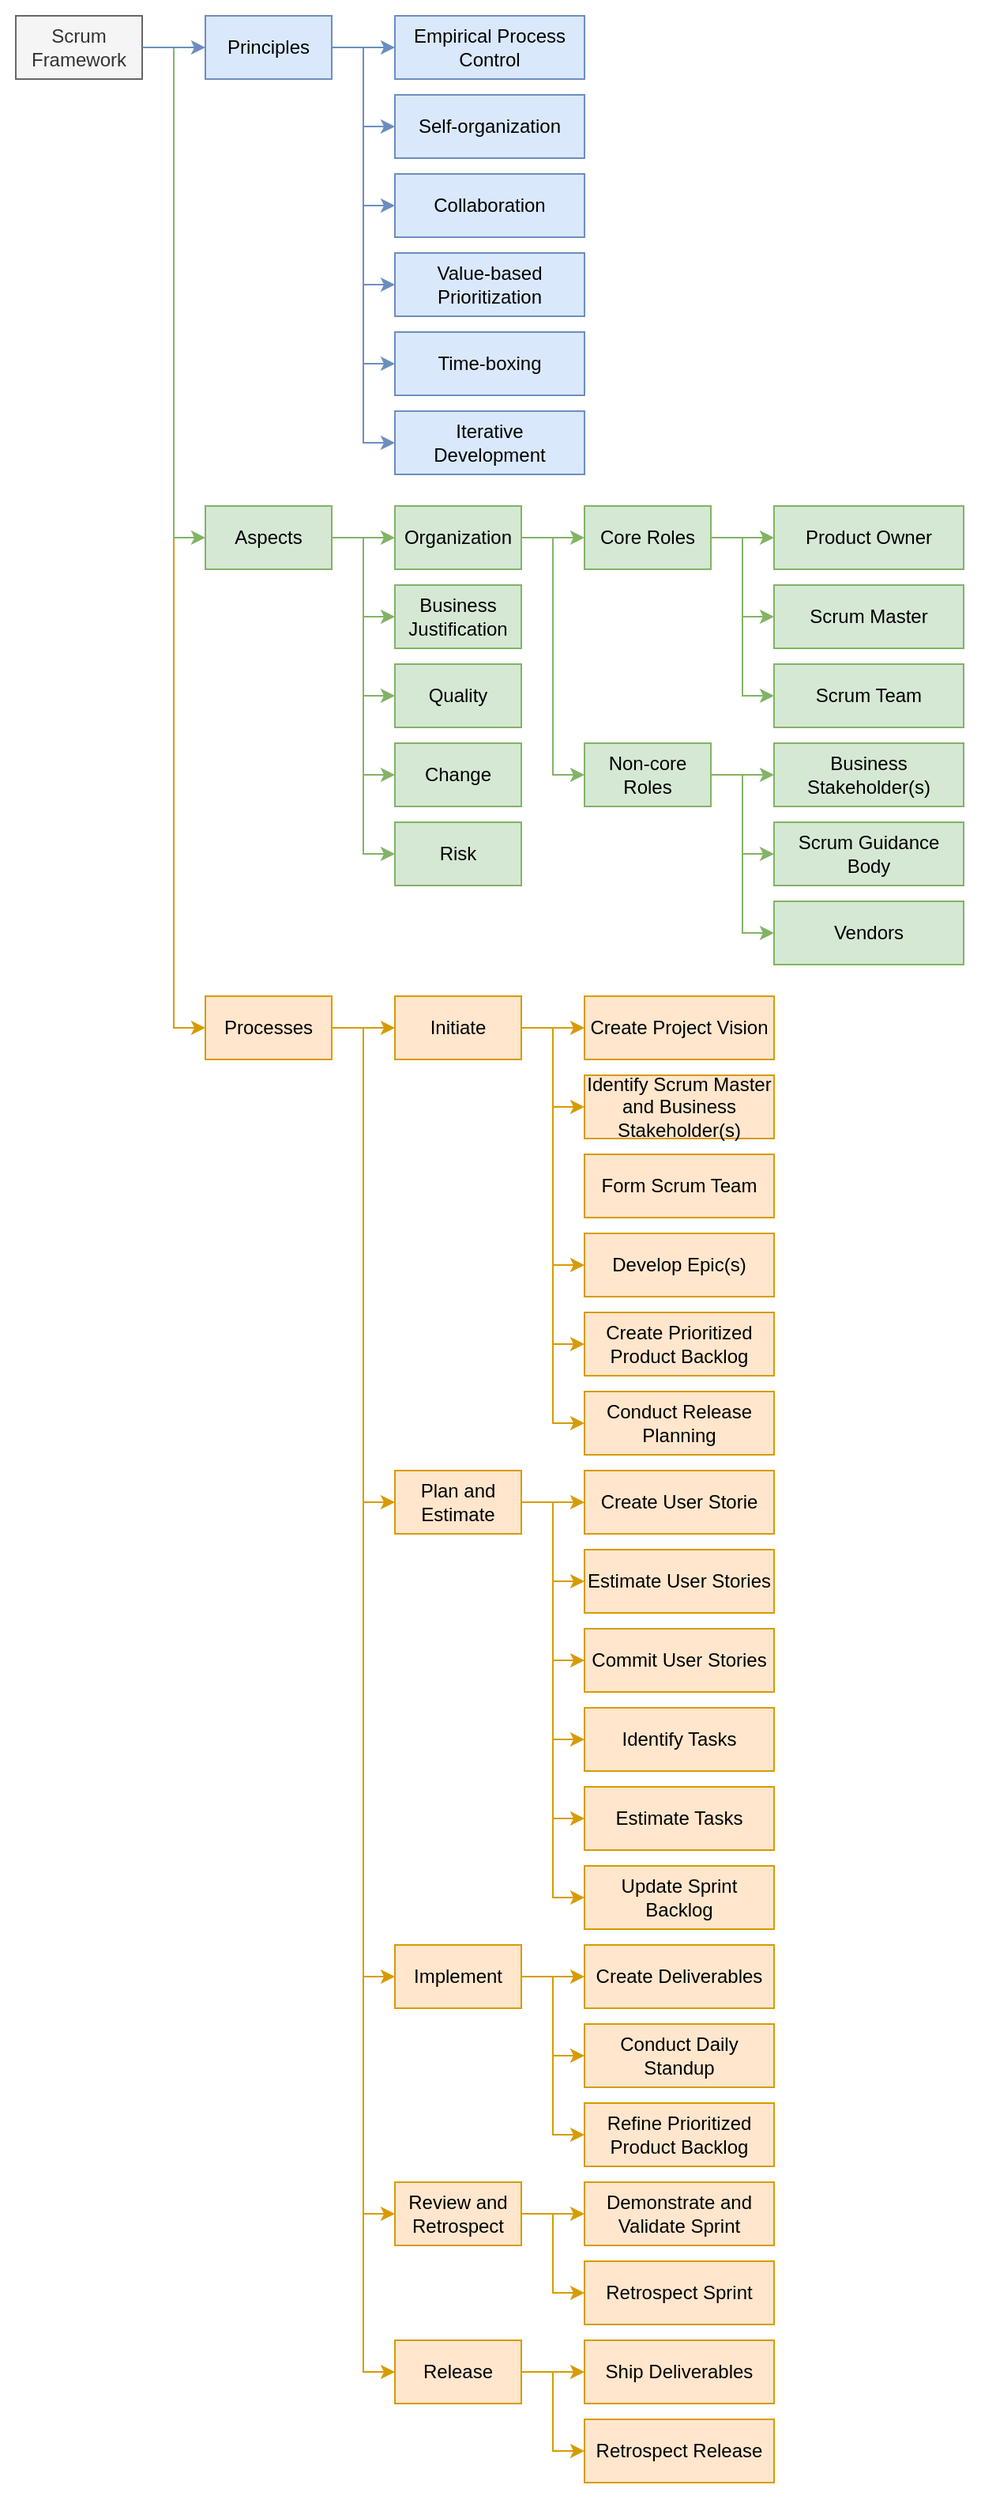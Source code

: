 <mxfile version="20.2.3" type="github">
  <diagram id="beQlqaAFYyjwE04wnYm-" name="Page-1">
    <mxGraphModel dx="1548" dy="786" grid="1" gridSize="10" guides="1" tooltips="1" connect="1" arrows="1" fold="1" page="0" pageScale="1" pageWidth="827" pageHeight="1169" math="0" shadow="0">
      <root>
        <mxCell id="0" />
        <mxCell id="1" parent="0" />
        <mxCell id="LIvWZLMN3E5GT9Do7VMa-181" value="" style="rounded=0;whiteSpace=wrap;html=1;fontSize=10;strokeColor=none;" vertex="1" parent="1">
          <mxGeometry x="30" y="50" width="620" height="1580" as="geometry" />
        </mxCell>
        <mxCell id="LIvWZLMN3E5GT9Do7VMa-116" style="edgeStyle=orthogonalEdgeStyle;rounded=0;orthogonalLoop=1;jettySize=auto;html=1;exitX=1;exitY=0.5;exitDx=0;exitDy=0;entryX=0;entryY=0.5;entryDx=0;entryDy=0;fillColor=#ffe6cc;strokeColor=#d79b00;" edge="1" parent="1" source="LIvWZLMN3E5GT9Do7VMa-1" target="LIvWZLMN3E5GT9Do7VMa-4">
          <mxGeometry relative="1" as="geometry" />
        </mxCell>
        <mxCell id="LIvWZLMN3E5GT9Do7VMa-97" style="edgeStyle=orthogonalEdgeStyle;rounded=0;orthogonalLoop=1;jettySize=auto;html=1;exitX=1;exitY=0.5;exitDx=0;exitDy=0;entryX=0;entryY=0.5;entryDx=0;entryDy=0;fillColor=#d5e8d4;strokeColor=#82b366;" edge="1" parent="1" source="LIvWZLMN3E5GT9Do7VMa-1" target="LIvWZLMN3E5GT9Do7VMa-3">
          <mxGeometry relative="1" as="geometry" />
        </mxCell>
        <mxCell id="LIvWZLMN3E5GT9Do7VMa-1" value="Scrum Framework" style="rounded=0;whiteSpace=wrap;html=1;fillColor=#f5f5f5;fontColor=#333333;strokeColor=#666666;" vertex="1" parent="1">
          <mxGeometry x="40" y="60" width="80" height="40" as="geometry" />
        </mxCell>
        <mxCell id="LIvWZLMN3E5GT9Do7VMa-127" style="edgeStyle=orthogonalEdgeStyle;rounded=0;orthogonalLoop=1;jettySize=auto;html=1;exitX=1;exitY=0.5;exitDx=0;exitDy=0;entryX=0;entryY=0.5;entryDx=0;entryDy=0;fontSize=10;fillColor=#dae8fc;strokeColor=#6c8ebf;" edge="1" parent="1" source="LIvWZLMN3E5GT9Do7VMa-2" target="LIvWZLMN3E5GT9Do7VMa-10">
          <mxGeometry relative="1" as="geometry" />
        </mxCell>
        <mxCell id="LIvWZLMN3E5GT9Do7VMa-128" style="edgeStyle=orthogonalEdgeStyle;rounded=0;orthogonalLoop=1;jettySize=auto;html=1;exitX=1;exitY=0.5;exitDx=0;exitDy=0;entryX=0;entryY=0.5;entryDx=0;entryDy=0;fontSize=10;fillColor=#dae8fc;strokeColor=#6c8ebf;" edge="1" parent="1" source="LIvWZLMN3E5GT9Do7VMa-2" target="LIvWZLMN3E5GT9Do7VMa-11">
          <mxGeometry relative="1" as="geometry" />
        </mxCell>
        <mxCell id="LIvWZLMN3E5GT9Do7VMa-129" style="edgeStyle=orthogonalEdgeStyle;rounded=0;orthogonalLoop=1;jettySize=auto;html=1;exitX=1;exitY=0.5;exitDx=0;exitDy=0;entryX=0;entryY=0.5;entryDx=0;entryDy=0;fontSize=10;fillColor=#dae8fc;strokeColor=#6c8ebf;" edge="1" parent="1" source="LIvWZLMN3E5GT9Do7VMa-2" target="LIvWZLMN3E5GT9Do7VMa-12">
          <mxGeometry relative="1" as="geometry" />
        </mxCell>
        <mxCell id="LIvWZLMN3E5GT9Do7VMa-130" style="edgeStyle=orthogonalEdgeStyle;rounded=0;orthogonalLoop=1;jettySize=auto;html=1;exitX=1;exitY=0.5;exitDx=0;exitDy=0;entryX=0;entryY=0.5;entryDx=0;entryDy=0;fontSize=10;fillColor=#dae8fc;strokeColor=#6c8ebf;" edge="1" parent="1" source="LIvWZLMN3E5GT9Do7VMa-2" target="LIvWZLMN3E5GT9Do7VMa-13">
          <mxGeometry relative="1" as="geometry" />
        </mxCell>
        <mxCell id="LIvWZLMN3E5GT9Do7VMa-131" style="edgeStyle=orthogonalEdgeStyle;rounded=0;orthogonalLoop=1;jettySize=auto;html=1;exitX=1;exitY=0.5;exitDx=0;exitDy=0;entryX=0;entryY=0.5;entryDx=0;entryDy=0;fontSize=10;fillColor=#dae8fc;strokeColor=#6c8ebf;" edge="1" parent="1" source="LIvWZLMN3E5GT9Do7VMa-2" target="LIvWZLMN3E5GT9Do7VMa-14">
          <mxGeometry relative="1" as="geometry" />
        </mxCell>
        <mxCell id="LIvWZLMN3E5GT9Do7VMa-132" style="edgeStyle=orthogonalEdgeStyle;rounded=0;orthogonalLoop=1;jettySize=auto;html=1;exitX=1;exitY=0.5;exitDx=0;exitDy=0;entryX=0;entryY=0.5;entryDx=0;entryDy=0;fontSize=10;fillColor=#dae8fc;strokeColor=#6c8ebf;" edge="1" parent="1" source="LIvWZLMN3E5GT9Do7VMa-2" target="LIvWZLMN3E5GT9Do7VMa-15">
          <mxGeometry relative="1" as="geometry" />
        </mxCell>
        <mxCell id="LIvWZLMN3E5GT9Do7VMa-2" value="Principles" style="rounded=0;whiteSpace=wrap;html=1;fillColor=#dae8fc;strokeColor=#6c8ebf;" vertex="1" parent="1">
          <mxGeometry x="160" y="60" width="80" height="40" as="geometry" />
        </mxCell>
        <mxCell id="LIvWZLMN3E5GT9Do7VMa-98" style="edgeStyle=orthogonalEdgeStyle;rounded=0;orthogonalLoop=1;jettySize=auto;html=1;exitX=1;exitY=0.5;exitDx=0;exitDy=0;entryX=0;entryY=0.5;entryDx=0;entryDy=0;fillColor=#d5e8d4;strokeColor=#82b366;" edge="1" parent="1" source="LIvWZLMN3E5GT9Do7VMa-3" target="LIvWZLMN3E5GT9Do7VMa-51">
          <mxGeometry relative="1" as="geometry" />
        </mxCell>
        <mxCell id="LIvWZLMN3E5GT9Do7VMa-99" style="edgeStyle=orthogonalEdgeStyle;rounded=0;orthogonalLoop=1;jettySize=auto;html=1;exitX=1;exitY=0.5;exitDx=0;exitDy=0;entryX=0;entryY=0.5;entryDx=0;entryDy=0;fillColor=#d5e8d4;strokeColor=#82b366;" edge="1" parent="1" source="LIvWZLMN3E5GT9Do7VMa-3" target="LIvWZLMN3E5GT9Do7VMa-69">
          <mxGeometry relative="1" as="geometry" />
        </mxCell>
        <mxCell id="LIvWZLMN3E5GT9Do7VMa-100" style="edgeStyle=orthogonalEdgeStyle;rounded=0;orthogonalLoop=1;jettySize=auto;html=1;exitX=1;exitY=0.5;exitDx=0;exitDy=0;entryX=0;entryY=0.5;entryDx=0;entryDy=0;fillColor=#d5e8d4;strokeColor=#82b366;" edge="1" parent="1" source="LIvWZLMN3E5GT9Do7VMa-3" target="LIvWZLMN3E5GT9Do7VMa-71">
          <mxGeometry relative="1" as="geometry" />
        </mxCell>
        <mxCell id="LIvWZLMN3E5GT9Do7VMa-101" style="edgeStyle=orthogonalEdgeStyle;rounded=0;orthogonalLoop=1;jettySize=auto;html=1;exitX=1;exitY=0.5;exitDx=0;exitDy=0;entryX=0;entryY=0.5;entryDx=0;entryDy=0;fillColor=#d5e8d4;strokeColor=#82b366;" edge="1" parent="1" source="LIvWZLMN3E5GT9Do7VMa-3" target="LIvWZLMN3E5GT9Do7VMa-70">
          <mxGeometry relative="1" as="geometry" />
        </mxCell>
        <mxCell id="LIvWZLMN3E5GT9Do7VMa-102" style="edgeStyle=orthogonalEdgeStyle;rounded=0;orthogonalLoop=1;jettySize=auto;html=1;exitX=1;exitY=0.5;exitDx=0;exitDy=0;entryX=0;entryY=0.5;entryDx=0;entryDy=0;fillColor=#d5e8d4;strokeColor=#82b366;" edge="1" parent="1" source="LIvWZLMN3E5GT9Do7VMa-3" target="LIvWZLMN3E5GT9Do7VMa-72">
          <mxGeometry relative="1" as="geometry" />
        </mxCell>
        <mxCell id="LIvWZLMN3E5GT9Do7VMa-3" value="Aspects" style="rounded=0;whiteSpace=wrap;html=1;fillColor=#d5e8d4;strokeColor=#82b366;" vertex="1" parent="1">
          <mxGeometry x="160" y="370" width="80" height="40" as="geometry" />
        </mxCell>
        <mxCell id="LIvWZLMN3E5GT9Do7VMa-134" style="edgeStyle=orthogonalEdgeStyle;rounded=0;orthogonalLoop=1;jettySize=auto;html=1;exitX=1;exitY=0.5;exitDx=0;exitDy=0;entryX=0;entryY=0.5;entryDx=0;entryDy=0;fontSize=10;fillColor=#ffe6cc;strokeColor=#d79b00;" edge="1" parent="1" source="LIvWZLMN3E5GT9Do7VMa-4" target="LIvWZLMN3E5GT9Do7VMa-117">
          <mxGeometry relative="1" as="geometry" />
        </mxCell>
        <mxCell id="LIvWZLMN3E5GT9Do7VMa-135" style="edgeStyle=orthogonalEdgeStyle;rounded=0;orthogonalLoop=1;jettySize=auto;html=1;exitX=1;exitY=0.5;exitDx=0;exitDy=0;entryX=0;entryY=0.5;entryDx=0;entryDy=0;fontSize=10;fillColor=#ffe6cc;strokeColor=#d79b00;" edge="1" parent="1" source="LIvWZLMN3E5GT9Do7VMa-4" target="LIvWZLMN3E5GT9Do7VMa-118">
          <mxGeometry relative="1" as="geometry" />
        </mxCell>
        <mxCell id="LIvWZLMN3E5GT9Do7VMa-136" style="edgeStyle=orthogonalEdgeStyle;rounded=0;orthogonalLoop=1;jettySize=auto;html=1;exitX=1;exitY=0.5;exitDx=0;exitDy=0;entryX=0;entryY=0.5;entryDx=0;entryDy=0;fontSize=10;fillColor=#ffe6cc;strokeColor=#d79b00;" edge="1" parent="1" source="LIvWZLMN3E5GT9Do7VMa-4" target="LIvWZLMN3E5GT9Do7VMa-119">
          <mxGeometry relative="1" as="geometry" />
        </mxCell>
        <mxCell id="LIvWZLMN3E5GT9Do7VMa-137" style="edgeStyle=orthogonalEdgeStyle;rounded=0;orthogonalLoop=1;jettySize=auto;html=1;exitX=1;exitY=0.5;exitDx=0;exitDy=0;entryX=0;entryY=0.5;entryDx=0;entryDy=0;fontSize=10;fillColor=#ffe6cc;strokeColor=#d79b00;" edge="1" parent="1" source="LIvWZLMN3E5GT9Do7VMa-4" target="LIvWZLMN3E5GT9Do7VMa-120">
          <mxGeometry relative="1" as="geometry" />
        </mxCell>
        <mxCell id="LIvWZLMN3E5GT9Do7VMa-138" style="edgeStyle=orthogonalEdgeStyle;rounded=0;orthogonalLoop=1;jettySize=auto;html=1;exitX=1;exitY=0.5;exitDx=0;exitDy=0;entryX=0;entryY=0.5;entryDx=0;entryDy=0;fontSize=10;fillColor=#ffe6cc;strokeColor=#d79b00;" edge="1" parent="1" source="LIvWZLMN3E5GT9Do7VMa-4" target="LIvWZLMN3E5GT9Do7VMa-121">
          <mxGeometry relative="1" as="geometry" />
        </mxCell>
        <mxCell id="LIvWZLMN3E5GT9Do7VMa-4" value="Processes" style="rounded=0;whiteSpace=wrap;html=1;fillColor=#ffe6cc;strokeColor=#d79b00;" vertex="1" parent="1">
          <mxGeometry x="160" y="680" width="80" height="40" as="geometry" />
        </mxCell>
        <mxCell id="LIvWZLMN3E5GT9Do7VMa-10" value="Empirical Process Control" style="rounded=0;whiteSpace=wrap;html=1;fillColor=#dae8fc;strokeColor=#6c8ebf;" vertex="1" parent="1">
          <mxGeometry x="280" y="60" width="120" height="40" as="geometry" />
        </mxCell>
        <mxCell id="LIvWZLMN3E5GT9Do7VMa-11" value="Self-organization" style="rounded=0;whiteSpace=wrap;html=1;fillColor=#dae8fc;strokeColor=#6c8ebf;" vertex="1" parent="1">
          <mxGeometry x="280" y="110" width="120" height="40" as="geometry" />
        </mxCell>
        <mxCell id="LIvWZLMN3E5GT9Do7VMa-13" value="Value-based Prioritization" style="rounded=0;whiteSpace=wrap;html=1;fillColor=#dae8fc;strokeColor=#6c8ebf;" vertex="1" parent="1">
          <mxGeometry x="280" y="210" width="120" height="40" as="geometry" />
        </mxCell>
        <mxCell id="LIvWZLMN3E5GT9Do7VMa-14" value="Time-boxing" style="rounded=0;whiteSpace=wrap;html=1;fillColor=#dae8fc;strokeColor=#6c8ebf;" vertex="1" parent="1">
          <mxGeometry x="280" y="260" width="120" height="40" as="geometry" />
        </mxCell>
        <mxCell id="LIvWZLMN3E5GT9Do7VMa-15" value="Iterative &lt;br&gt;Development" style="rounded=0;whiteSpace=wrap;html=1;fillColor=#dae8fc;strokeColor=#6c8ebf;" vertex="1" parent="1">
          <mxGeometry x="280" y="310" width="120" height="40" as="geometry" />
        </mxCell>
        <mxCell id="LIvWZLMN3E5GT9Do7VMa-88" style="edgeStyle=orthogonalEdgeStyle;rounded=0;orthogonalLoop=1;jettySize=auto;html=1;exitX=1;exitY=0.5;exitDx=0;exitDy=0;entryX=0;entryY=0.5;entryDx=0;entryDy=0;fillColor=#d5e8d4;strokeColor=#82b366;" edge="1" parent="1" source="LIvWZLMN3E5GT9Do7VMa-51" target="LIvWZLMN3E5GT9Do7VMa-54">
          <mxGeometry relative="1" as="geometry">
            <Array as="points">
              <mxPoint x="380" y="390" />
              <mxPoint x="380" y="540" />
            </Array>
          </mxGeometry>
        </mxCell>
        <mxCell id="LIvWZLMN3E5GT9Do7VMa-89" style="edgeStyle=orthogonalEdgeStyle;rounded=0;orthogonalLoop=1;jettySize=auto;html=1;exitX=1;exitY=0.5;exitDx=0;exitDy=0;entryX=0;entryY=0.5;entryDx=0;entryDy=0;fillColor=#d5e8d4;strokeColor=#82b366;" edge="1" parent="1" source="LIvWZLMN3E5GT9Do7VMa-51" target="LIvWZLMN3E5GT9Do7VMa-52">
          <mxGeometry relative="1" as="geometry" />
        </mxCell>
        <mxCell id="LIvWZLMN3E5GT9Do7VMa-51" value="Organization" style="rounded=0;whiteSpace=wrap;html=1;fillColor=#d5e8d4;strokeColor=#82b366;" vertex="1" parent="1">
          <mxGeometry x="280" y="370" width="80" height="40" as="geometry" />
        </mxCell>
        <mxCell id="LIvWZLMN3E5GT9Do7VMa-93" style="edgeStyle=orthogonalEdgeStyle;rounded=0;orthogonalLoop=1;jettySize=auto;html=1;exitX=1;exitY=0.5;exitDx=0;exitDy=0;entryX=0;entryY=0.5;entryDx=0;entryDy=0;fillColor=#d5e8d4;strokeColor=#82b366;" edge="1" parent="1" source="LIvWZLMN3E5GT9Do7VMa-52" target="LIvWZLMN3E5GT9Do7VMa-56">
          <mxGeometry relative="1" as="geometry" />
        </mxCell>
        <mxCell id="LIvWZLMN3E5GT9Do7VMa-94" style="edgeStyle=orthogonalEdgeStyle;rounded=0;orthogonalLoop=1;jettySize=auto;html=1;exitX=1;exitY=0.5;exitDx=0;exitDy=0;entryX=0;entryY=0.5;entryDx=0;entryDy=0;fillColor=#d5e8d4;strokeColor=#82b366;" edge="1" parent="1" source="LIvWZLMN3E5GT9Do7VMa-52" target="LIvWZLMN3E5GT9Do7VMa-57">
          <mxGeometry relative="1" as="geometry" />
        </mxCell>
        <mxCell id="LIvWZLMN3E5GT9Do7VMa-95" style="edgeStyle=orthogonalEdgeStyle;rounded=0;orthogonalLoop=1;jettySize=auto;html=1;exitX=1;exitY=0.5;exitDx=0;exitDy=0;entryX=0;entryY=0.5;entryDx=0;entryDy=0;fillColor=#d5e8d4;strokeColor=#82b366;" edge="1" parent="1" source="LIvWZLMN3E5GT9Do7VMa-52" target="LIvWZLMN3E5GT9Do7VMa-58">
          <mxGeometry relative="1" as="geometry" />
        </mxCell>
        <mxCell id="LIvWZLMN3E5GT9Do7VMa-52" value="Core Roles" style="rounded=0;whiteSpace=wrap;html=1;fillColor=#d5e8d4;strokeColor=#82b366;" vertex="1" parent="1">
          <mxGeometry x="400" y="370" width="80" height="40" as="geometry" />
        </mxCell>
        <mxCell id="LIvWZLMN3E5GT9Do7VMa-90" style="edgeStyle=orthogonalEdgeStyle;rounded=0;orthogonalLoop=1;jettySize=auto;html=1;exitX=1;exitY=0.5;exitDx=0;exitDy=0;entryX=0;entryY=0.5;entryDx=0;entryDy=0;fillColor=#d5e8d4;strokeColor=#82b366;" edge="1" parent="1" source="LIvWZLMN3E5GT9Do7VMa-54" target="LIvWZLMN3E5GT9Do7VMa-64">
          <mxGeometry relative="1" as="geometry" />
        </mxCell>
        <mxCell id="LIvWZLMN3E5GT9Do7VMa-91" style="edgeStyle=orthogonalEdgeStyle;rounded=0;orthogonalLoop=1;jettySize=auto;html=1;exitX=1;exitY=0.5;exitDx=0;exitDy=0;entryX=0;entryY=0.5;entryDx=0;entryDy=0;fillColor=#d5e8d4;strokeColor=#82b366;" edge="1" parent="1" source="LIvWZLMN3E5GT9Do7VMa-54" target="LIvWZLMN3E5GT9Do7VMa-63">
          <mxGeometry relative="1" as="geometry" />
        </mxCell>
        <mxCell id="LIvWZLMN3E5GT9Do7VMa-92" style="edgeStyle=orthogonalEdgeStyle;rounded=0;orthogonalLoop=1;jettySize=auto;html=1;exitX=1;exitY=0.5;exitDx=0;exitDy=0;entryX=0;entryY=0.5;entryDx=0;entryDy=0;fillColor=#d5e8d4;strokeColor=#82b366;" edge="1" parent="1" source="LIvWZLMN3E5GT9Do7VMa-54" target="LIvWZLMN3E5GT9Do7VMa-62">
          <mxGeometry relative="1" as="geometry" />
        </mxCell>
        <mxCell id="LIvWZLMN3E5GT9Do7VMa-54" value="Non-core Roles" style="rounded=0;whiteSpace=wrap;html=1;fillColor=#d5e8d4;strokeColor=#82b366;" vertex="1" parent="1">
          <mxGeometry x="400" y="520" width="80" height="40" as="geometry" />
        </mxCell>
        <mxCell id="LIvWZLMN3E5GT9Do7VMa-56" value="Product Owner" style="rounded=0;whiteSpace=wrap;html=1;fillColor=#d5e8d4;strokeColor=#82b366;" vertex="1" parent="1">
          <mxGeometry x="520" y="370" width="120" height="40" as="geometry" />
        </mxCell>
        <mxCell id="LIvWZLMN3E5GT9Do7VMa-57" value="Scrum Master" style="rounded=0;whiteSpace=wrap;html=1;fillColor=#d5e8d4;strokeColor=#82b366;" vertex="1" parent="1">
          <mxGeometry x="520" y="420" width="120" height="40" as="geometry" />
        </mxCell>
        <mxCell id="LIvWZLMN3E5GT9Do7VMa-58" value="Scrum Team" style="rounded=0;whiteSpace=wrap;html=1;fillColor=#d5e8d4;strokeColor=#82b366;" vertex="1" parent="1">
          <mxGeometry x="520" y="470" width="120" height="40" as="geometry" />
        </mxCell>
        <mxCell id="LIvWZLMN3E5GT9Do7VMa-62" value="Business Stakeholder(s)" style="rounded=0;whiteSpace=wrap;html=1;fillColor=#d5e8d4;strokeColor=#82b366;" vertex="1" parent="1">
          <mxGeometry x="520" y="520" width="120" height="40" as="geometry" />
        </mxCell>
        <mxCell id="LIvWZLMN3E5GT9Do7VMa-63" value="Scrum Guidance Body" style="rounded=0;whiteSpace=wrap;html=1;fillColor=#d5e8d4;strokeColor=#82b366;" vertex="1" parent="1">
          <mxGeometry x="520" y="570" width="120" height="40" as="geometry" />
        </mxCell>
        <mxCell id="LIvWZLMN3E5GT9Do7VMa-64" value="Vendors" style="rounded=0;whiteSpace=wrap;html=1;fillColor=#d5e8d4;strokeColor=#82b366;" vertex="1" parent="1">
          <mxGeometry x="520" y="620" width="120" height="40" as="geometry" />
        </mxCell>
        <mxCell id="LIvWZLMN3E5GT9Do7VMa-69" value="Business Justification" style="rounded=0;whiteSpace=wrap;html=1;fillColor=#d5e8d4;strokeColor=#82b366;" vertex="1" parent="1">
          <mxGeometry x="280" y="420" width="80" height="40" as="geometry" />
        </mxCell>
        <mxCell id="LIvWZLMN3E5GT9Do7VMa-70" value="Change" style="rounded=0;whiteSpace=wrap;html=1;fillColor=#d5e8d4;strokeColor=#82b366;" vertex="1" parent="1">
          <mxGeometry x="280" y="520" width="80" height="40" as="geometry" />
        </mxCell>
        <mxCell id="LIvWZLMN3E5GT9Do7VMa-71" value="Quality" style="rounded=0;whiteSpace=wrap;html=1;fillColor=#d5e8d4;strokeColor=#82b366;" vertex="1" parent="1">
          <mxGeometry x="280" y="470" width="80" height="40" as="geometry" />
        </mxCell>
        <mxCell id="LIvWZLMN3E5GT9Do7VMa-72" value="Risk" style="rounded=0;whiteSpace=wrap;html=1;fillColor=#d5e8d4;strokeColor=#82b366;" vertex="1" parent="1">
          <mxGeometry x="280" y="570" width="80" height="40" as="geometry" />
        </mxCell>
        <mxCell id="LIvWZLMN3E5GT9Do7VMa-12" value="Collaboration" style="rounded=0;whiteSpace=wrap;html=1;fillColor=#dae8fc;strokeColor=#6c8ebf;" vertex="1" parent="1">
          <mxGeometry x="280" y="160" width="120" height="40" as="geometry" />
        </mxCell>
        <mxCell id="LIvWZLMN3E5GT9Do7VMa-96" style="edgeStyle=orthogonalEdgeStyle;rounded=0;orthogonalLoop=1;jettySize=auto;html=1;exitX=1;exitY=0.5;exitDx=0;exitDy=0;entryX=0;entryY=0.5;entryDx=0;entryDy=0;fillColor=#dae8fc;strokeColor=#6c8ebf;" edge="1" parent="1" source="LIvWZLMN3E5GT9Do7VMa-1" target="LIvWZLMN3E5GT9Do7VMa-2">
          <mxGeometry relative="1" as="geometry">
            <mxPoint x="140" y="80" as="sourcePoint" />
          </mxGeometry>
        </mxCell>
        <mxCell id="LIvWZLMN3E5GT9Do7VMa-145" style="edgeStyle=orthogonalEdgeStyle;rounded=0;orthogonalLoop=1;jettySize=auto;html=1;exitX=1;exitY=0.5;exitDx=0;exitDy=0;entryX=0;entryY=0.5;entryDx=0;entryDy=0;fontSize=10;fillColor=#ffe6cc;strokeColor=#d79b00;" edge="1" parent="1" source="LIvWZLMN3E5GT9Do7VMa-117" target="LIvWZLMN3E5GT9Do7VMa-139">
          <mxGeometry relative="1" as="geometry" />
        </mxCell>
        <mxCell id="LIvWZLMN3E5GT9Do7VMa-146" style="edgeStyle=orthogonalEdgeStyle;rounded=0;orthogonalLoop=1;jettySize=auto;html=1;exitX=1;exitY=0.5;exitDx=0;exitDy=0;entryX=0;entryY=0.5;entryDx=0;entryDy=0;fontSize=10;fillColor=#ffe6cc;strokeColor=#d79b00;" edge="1" parent="1" source="LIvWZLMN3E5GT9Do7VMa-117" target="LIvWZLMN3E5GT9Do7VMa-140">
          <mxGeometry relative="1" as="geometry" />
        </mxCell>
        <mxCell id="LIvWZLMN3E5GT9Do7VMa-147" style="edgeStyle=orthogonalEdgeStyle;rounded=0;orthogonalLoop=1;jettySize=auto;html=1;exitX=1;exitY=0.5;exitDx=0;exitDy=0;entryX=0;entryY=0.5;entryDx=0;entryDy=0;fontSize=10;fillColor=#ffe6cc;strokeColor=#d79b00;" edge="1" parent="1" source="LIvWZLMN3E5GT9Do7VMa-117" target="LIvWZLMN3E5GT9Do7VMa-142">
          <mxGeometry relative="1" as="geometry" />
        </mxCell>
        <mxCell id="LIvWZLMN3E5GT9Do7VMa-148" style="edgeStyle=orthogonalEdgeStyle;rounded=0;orthogonalLoop=1;jettySize=auto;html=1;entryX=0;entryY=0.5;entryDx=0;entryDy=0;fontSize=10;fillColor=#ffe6cc;strokeColor=#d79b00;" edge="1" parent="1" source="LIvWZLMN3E5GT9Do7VMa-117" target="LIvWZLMN3E5GT9Do7VMa-143">
          <mxGeometry relative="1" as="geometry" />
        </mxCell>
        <mxCell id="LIvWZLMN3E5GT9Do7VMa-149" style="edgeStyle=orthogonalEdgeStyle;rounded=0;orthogonalLoop=1;jettySize=auto;html=1;entryX=0;entryY=0.5;entryDx=0;entryDy=0;fontSize=10;fillColor=#ffe6cc;strokeColor=#d79b00;" edge="1" parent="1" source="LIvWZLMN3E5GT9Do7VMa-117" target="LIvWZLMN3E5GT9Do7VMa-144">
          <mxGeometry relative="1" as="geometry" />
        </mxCell>
        <mxCell id="LIvWZLMN3E5GT9Do7VMa-117" value="Initiate" style="rounded=0;whiteSpace=wrap;html=1;fillColor=#ffe6cc;strokeColor=#d79b00;" vertex="1" parent="1">
          <mxGeometry x="280" y="680" width="80" height="40" as="geometry" />
        </mxCell>
        <mxCell id="LIvWZLMN3E5GT9Do7VMa-159" style="edgeStyle=orthogonalEdgeStyle;rounded=0;orthogonalLoop=1;jettySize=auto;html=1;exitX=1;exitY=0.5;exitDx=0;exitDy=0;entryX=0;entryY=0.5;entryDx=0;entryDy=0;fontSize=10;fillColor=#ffe6cc;strokeColor=#d79b00;" edge="1" parent="1" source="LIvWZLMN3E5GT9Do7VMa-118" target="LIvWZLMN3E5GT9Do7VMa-150">
          <mxGeometry relative="1" as="geometry" />
        </mxCell>
        <mxCell id="LIvWZLMN3E5GT9Do7VMa-160" style="edgeStyle=orthogonalEdgeStyle;rounded=0;orthogonalLoop=1;jettySize=auto;html=1;entryX=0;entryY=0.5;entryDx=0;entryDy=0;fontSize=10;fillColor=#ffe6cc;strokeColor=#d79b00;" edge="1" parent="1" source="LIvWZLMN3E5GT9Do7VMa-118" target="LIvWZLMN3E5GT9Do7VMa-152">
          <mxGeometry relative="1" as="geometry" />
        </mxCell>
        <mxCell id="LIvWZLMN3E5GT9Do7VMa-161" style="edgeStyle=orthogonalEdgeStyle;rounded=0;orthogonalLoop=1;jettySize=auto;html=1;entryX=0;entryY=0.5;entryDx=0;entryDy=0;fontSize=10;fillColor=#ffe6cc;strokeColor=#d79b00;" edge="1" parent="1" source="LIvWZLMN3E5GT9Do7VMa-118" target="LIvWZLMN3E5GT9Do7VMa-153">
          <mxGeometry relative="1" as="geometry" />
        </mxCell>
        <mxCell id="LIvWZLMN3E5GT9Do7VMa-162" style="edgeStyle=orthogonalEdgeStyle;rounded=0;orthogonalLoop=1;jettySize=auto;html=1;entryX=0;entryY=0.5;entryDx=0;entryDy=0;fontSize=10;fillColor=#ffe6cc;strokeColor=#d79b00;" edge="1" parent="1" source="LIvWZLMN3E5GT9Do7VMa-118" target="LIvWZLMN3E5GT9Do7VMa-155">
          <mxGeometry relative="1" as="geometry" />
        </mxCell>
        <mxCell id="LIvWZLMN3E5GT9Do7VMa-163" style="edgeStyle=orthogonalEdgeStyle;rounded=0;orthogonalLoop=1;jettySize=auto;html=1;entryX=0;entryY=0.5;entryDx=0;entryDy=0;fontSize=10;fillColor=#ffe6cc;strokeColor=#d79b00;" edge="1" parent="1" source="LIvWZLMN3E5GT9Do7VMa-118" target="LIvWZLMN3E5GT9Do7VMa-156">
          <mxGeometry relative="1" as="geometry" />
        </mxCell>
        <mxCell id="LIvWZLMN3E5GT9Do7VMa-164" style="edgeStyle=orthogonalEdgeStyle;rounded=0;orthogonalLoop=1;jettySize=auto;html=1;exitX=1;exitY=0.5;exitDx=0;exitDy=0;entryX=0;entryY=0.5;entryDx=0;entryDy=0;fontSize=10;fillColor=#ffe6cc;strokeColor=#d79b00;" edge="1" parent="1" source="LIvWZLMN3E5GT9Do7VMa-118" target="LIvWZLMN3E5GT9Do7VMa-154">
          <mxGeometry relative="1" as="geometry" />
        </mxCell>
        <mxCell id="LIvWZLMN3E5GT9Do7VMa-118" value="Plan and Estimate" style="rounded=0;whiteSpace=wrap;html=1;fillColor=#ffe6cc;strokeColor=#d79b00;" vertex="1" parent="1">
          <mxGeometry x="280" y="980" width="80" height="40" as="geometry" />
        </mxCell>
        <mxCell id="LIvWZLMN3E5GT9Do7VMa-172" style="edgeStyle=orthogonalEdgeStyle;rounded=0;orthogonalLoop=1;jettySize=auto;html=1;exitX=1;exitY=0.5;exitDx=0;exitDy=0;entryX=0;entryY=0.5;entryDx=0;entryDy=0;fontSize=10;fillColor=#ffe6cc;strokeColor=#d79b00;" edge="1" parent="1" source="LIvWZLMN3E5GT9Do7VMa-119" target="LIvWZLMN3E5GT9Do7VMa-165">
          <mxGeometry relative="1" as="geometry" />
        </mxCell>
        <mxCell id="LIvWZLMN3E5GT9Do7VMa-173" style="edgeStyle=orthogonalEdgeStyle;rounded=0;orthogonalLoop=1;jettySize=auto;html=1;entryX=0;entryY=0.5;entryDx=0;entryDy=0;fontSize=10;fillColor=#ffe6cc;strokeColor=#d79b00;" edge="1" parent="1" source="LIvWZLMN3E5GT9Do7VMa-119" target="LIvWZLMN3E5GT9Do7VMa-166">
          <mxGeometry relative="1" as="geometry" />
        </mxCell>
        <mxCell id="LIvWZLMN3E5GT9Do7VMa-174" style="edgeStyle=orthogonalEdgeStyle;rounded=0;orthogonalLoop=1;jettySize=auto;html=1;entryX=0;entryY=0.5;entryDx=0;entryDy=0;fontSize=10;fillColor=#ffe6cc;strokeColor=#d79b00;" edge="1" parent="1" source="LIvWZLMN3E5GT9Do7VMa-119" target="LIvWZLMN3E5GT9Do7VMa-167">
          <mxGeometry relative="1" as="geometry" />
        </mxCell>
        <mxCell id="LIvWZLMN3E5GT9Do7VMa-119" value="Implement" style="rounded=0;whiteSpace=wrap;html=1;fillColor=#ffe6cc;strokeColor=#d79b00;" vertex="1" parent="1">
          <mxGeometry x="280" y="1280" width="80" height="40" as="geometry" />
        </mxCell>
        <mxCell id="LIvWZLMN3E5GT9Do7VMa-176" style="edgeStyle=orthogonalEdgeStyle;rounded=0;orthogonalLoop=1;jettySize=auto;html=1;entryX=0;entryY=0.5;entryDx=0;entryDy=0;fontSize=10;fillColor=#ffe6cc;strokeColor=#d79b00;" edge="1" parent="1" source="LIvWZLMN3E5GT9Do7VMa-120" target="LIvWZLMN3E5GT9Do7VMa-168">
          <mxGeometry relative="1" as="geometry" />
        </mxCell>
        <mxCell id="LIvWZLMN3E5GT9Do7VMa-177" style="edgeStyle=orthogonalEdgeStyle;rounded=0;orthogonalLoop=1;jettySize=auto;html=1;entryX=0;entryY=0.5;entryDx=0;entryDy=0;fontSize=10;fillColor=#ffe6cc;strokeColor=#d79b00;" edge="1" parent="1" source="LIvWZLMN3E5GT9Do7VMa-120" target="LIvWZLMN3E5GT9Do7VMa-169">
          <mxGeometry relative="1" as="geometry" />
        </mxCell>
        <mxCell id="LIvWZLMN3E5GT9Do7VMa-120" value="Review and Retrospect" style="rounded=0;whiteSpace=wrap;html=1;fillColor=#ffe6cc;strokeColor=#d79b00;" vertex="1" parent="1">
          <mxGeometry x="280" y="1430" width="80" height="40" as="geometry" />
        </mxCell>
        <mxCell id="LIvWZLMN3E5GT9Do7VMa-178" style="edgeStyle=orthogonalEdgeStyle;rounded=0;orthogonalLoop=1;jettySize=auto;html=1;entryX=0;entryY=0.5;entryDx=0;entryDy=0;fontSize=10;fillColor=#ffe6cc;strokeColor=#d79b00;" edge="1" parent="1" source="LIvWZLMN3E5GT9Do7VMa-121" target="LIvWZLMN3E5GT9Do7VMa-170">
          <mxGeometry relative="1" as="geometry" />
        </mxCell>
        <mxCell id="LIvWZLMN3E5GT9Do7VMa-179" style="edgeStyle=orthogonalEdgeStyle;rounded=0;orthogonalLoop=1;jettySize=auto;html=1;entryX=0;entryY=0.5;entryDx=0;entryDy=0;fontSize=10;fillColor=#ffe6cc;strokeColor=#d79b00;" edge="1" parent="1" source="LIvWZLMN3E5GT9Do7VMa-121" target="LIvWZLMN3E5GT9Do7VMa-171">
          <mxGeometry relative="1" as="geometry" />
        </mxCell>
        <mxCell id="LIvWZLMN3E5GT9Do7VMa-121" value="Release" style="rounded=0;whiteSpace=wrap;html=1;fillColor=#ffe6cc;strokeColor=#d79b00;" vertex="1" parent="1">
          <mxGeometry x="280" y="1530" width="80" height="40" as="geometry" />
        </mxCell>
        <mxCell id="LIvWZLMN3E5GT9Do7VMa-139" value="Create Project Vision" style="rounded=0;whiteSpace=wrap;html=1;fillColor=#ffe6cc;strokeColor=#d79b00;" vertex="1" parent="1">
          <mxGeometry x="400" y="680" width="120" height="40" as="geometry" />
        </mxCell>
        <mxCell id="LIvWZLMN3E5GT9Do7VMa-140" value="Identify Scrum Master and Business Stakeholder(s)" style="rounded=0;whiteSpace=wrap;html=1;fillColor=#ffe6cc;strokeColor=#d79b00;" vertex="1" parent="1">
          <mxGeometry x="400" y="730" width="120" height="40" as="geometry" />
        </mxCell>
        <mxCell id="LIvWZLMN3E5GT9Do7VMa-141" value="Form Scrum Team" style="rounded=0;whiteSpace=wrap;html=1;fillColor=#ffe6cc;strokeColor=#d79b00;" vertex="1" parent="1">
          <mxGeometry x="400" y="780" width="120" height="40" as="geometry" />
        </mxCell>
        <mxCell id="LIvWZLMN3E5GT9Do7VMa-142" value="Develop Epic(s)" style="rounded=0;whiteSpace=wrap;html=1;fillColor=#ffe6cc;strokeColor=#d79b00;" vertex="1" parent="1">
          <mxGeometry x="400" y="830" width="120" height="40" as="geometry" />
        </mxCell>
        <mxCell id="LIvWZLMN3E5GT9Do7VMa-143" value="Create Prioritized Product Backlog" style="rounded=0;whiteSpace=wrap;html=1;fillColor=#ffe6cc;strokeColor=#d79b00;" vertex="1" parent="1">
          <mxGeometry x="400" y="880" width="120" height="40" as="geometry" />
        </mxCell>
        <mxCell id="LIvWZLMN3E5GT9Do7VMa-144" value="Conduct Release Planning" style="rounded=0;whiteSpace=wrap;html=1;fillColor=#ffe6cc;strokeColor=#d79b00;" vertex="1" parent="1">
          <mxGeometry x="400" y="930" width="120" height="40" as="geometry" />
        </mxCell>
        <mxCell id="LIvWZLMN3E5GT9Do7VMa-150" value="Create User Storie" style="rounded=0;whiteSpace=wrap;html=1;fillColor=#ffe6cc;strokeColor=#d79b00;" vertex="1" parent="1">
          <mxGeometry x="400" y="980" width="120" height="40" as="geometry" />
        </mxCell>
        <mxCell id="LIvWZLMN3E5GT9Do7VMa-152" value="Estimate User Stories" style="rounded=0;whiteSpace=wrap;html=1;fillColor=#ffe6cc;strokeColor=#d79b00;" vertex="1" parent="1">
          <mxGeometry x="400" y="1030" width="120" height="40" as="geometry" />
        </mxCell>
        <mxCell id="LIvWZLMN3E5GT9Do7VMa-153" value="Commit User Stories" style="rounded=0;whiteSpace=wrap;html=1;fillColor=#ffe6cc;strokeColor=#d79b00;" vertex="1" parent="1">
          <mxGeometry x="400" y="1080" width="120" height="40" as="geometry" />
        </mxCell>
        <mxCell id="LIvWZLMN3E5GT9Do7VMa-154" value="Identify Tasks" style="rounded=0;whiteSpace=wrap;html=1;fillColor=#ffe6cc;strokeColor=#d79b00;" vertex="1" parent="1">
          <mxGeometry x="400" y="1130" width="120" height="40" as="geometry" />
        </mxCell>
        <mxCell id="LIvWZLMN3E5GT9Do7VMa-155" value="Estimate Tasks" style="rounded=0;whiteSpace=wrap;html=1;fillColor=#ffe6cc;strokeColor=#d79b00;" vertex="1" parent="1">
          <mxGeometry x="400" y="1180" width="120" height="40" as="geometry" />
        </mxCell>
        <mxCell id="LIvWZLMN3E5GT9Do7VMa-156" value="Update Sprint Backlog" style="rounded=0;whiteSpace=wrap;html=1;fillColor=#ffe6cc;strokeColor=#d79b00;" vertex="1" parent="1">
          <mxGeometry x="400" y="1230" width="120" height="40" as="geometry" />
        </mxCell>
        <mxCell id="LIvWZLMN3E5GT9Do7VMa-165" value="Create Deliverables" style="rounded=0;whiteSpace=wrap;html=1;fillColor=#ffe6cc;strokeColor=#d79b00;" vertex="1" parent="1">
          <mxGeometry x="400" y="1280" width="120" height="40" as="geometry" />
        </mxCell>
        <mxCell id="LIvWZLMN3E5GT9Do7VMa-166" value="Conduct Daily Standup" style="rounded=0;whiteSpace=wrap;html=1;fillColor=#ffe6cc;strokeColor=#d79b00;" vertex="1" parent="1">
          <mxGeometry x="400" y="1330" width="120" height="40" as="geometry" />
        </mxCell>
        <mxCell id="LIvWZLMN3E5GT9Do7VMa-167" value="Refine Prioritized Product Backlog" style="rounded=0;whiteSpace=wrap;html=1;fillColor=#ffe6cc;strokeColor=#d79b00;" vertex="1" parent="1">
          <mxGeometry x="400" y="1380" width="120" height="40" as="geometry" />
        </mxCell>
        <mxCell id="LIvWZLMN3E5GT9Do7VMa-168" value="Demonstrate and Validate Sprint" style="rounded=0;whiteSpace=wrap;html=1;fillColor=#ffe6cc;strokeColor=#d79b00;" vertex="1" parent="1">
          <mxGeometry x="400" y="1430" width="120" height="40" as="geometry" />
        </mxCell>
        <mxCell id="LIvWZLMN3E5GT9Do7VMa-169" value="Retrospect Sprint" style="rounded=0;whiteSpace=wrap;html=1;fillColor=#ffe6cc;strokeColor=#d79b00;" vertex="1" parent="1">
          <mxGeometry x="400" y="1480" width="120" height="40" as="geometry" />
        </mxCell>
        <mxCell id="LIvWZLMN3E5GT9Do7VMa-170" value="Ship Deliverables" style="rounded=0;whiteSpace=wrap;html=1;fillColor=#ffe6cc;strokeColor=#d79b00;" vertex="1" parent="1">
          <mxGeometry x="400" y="1530" width="120" height="40" as="geometry" />
        </mxCell>
        <mxCell id="LIvWZLMN3E5GT9Do7VMa-171" value="Retrospect Release" style="rounded=0;whiteSpace=wrap;html=1;fillColor=#ffe6cc;strokeColor=#d79b00;" vertex="1" parent="1">
          <mxGeometry x="400" y="1580" width="120" height="40" as="geometry" />
        </mxCell>
      </root>
    </mxGraphModel>
  </diagram>
</mxfile>
